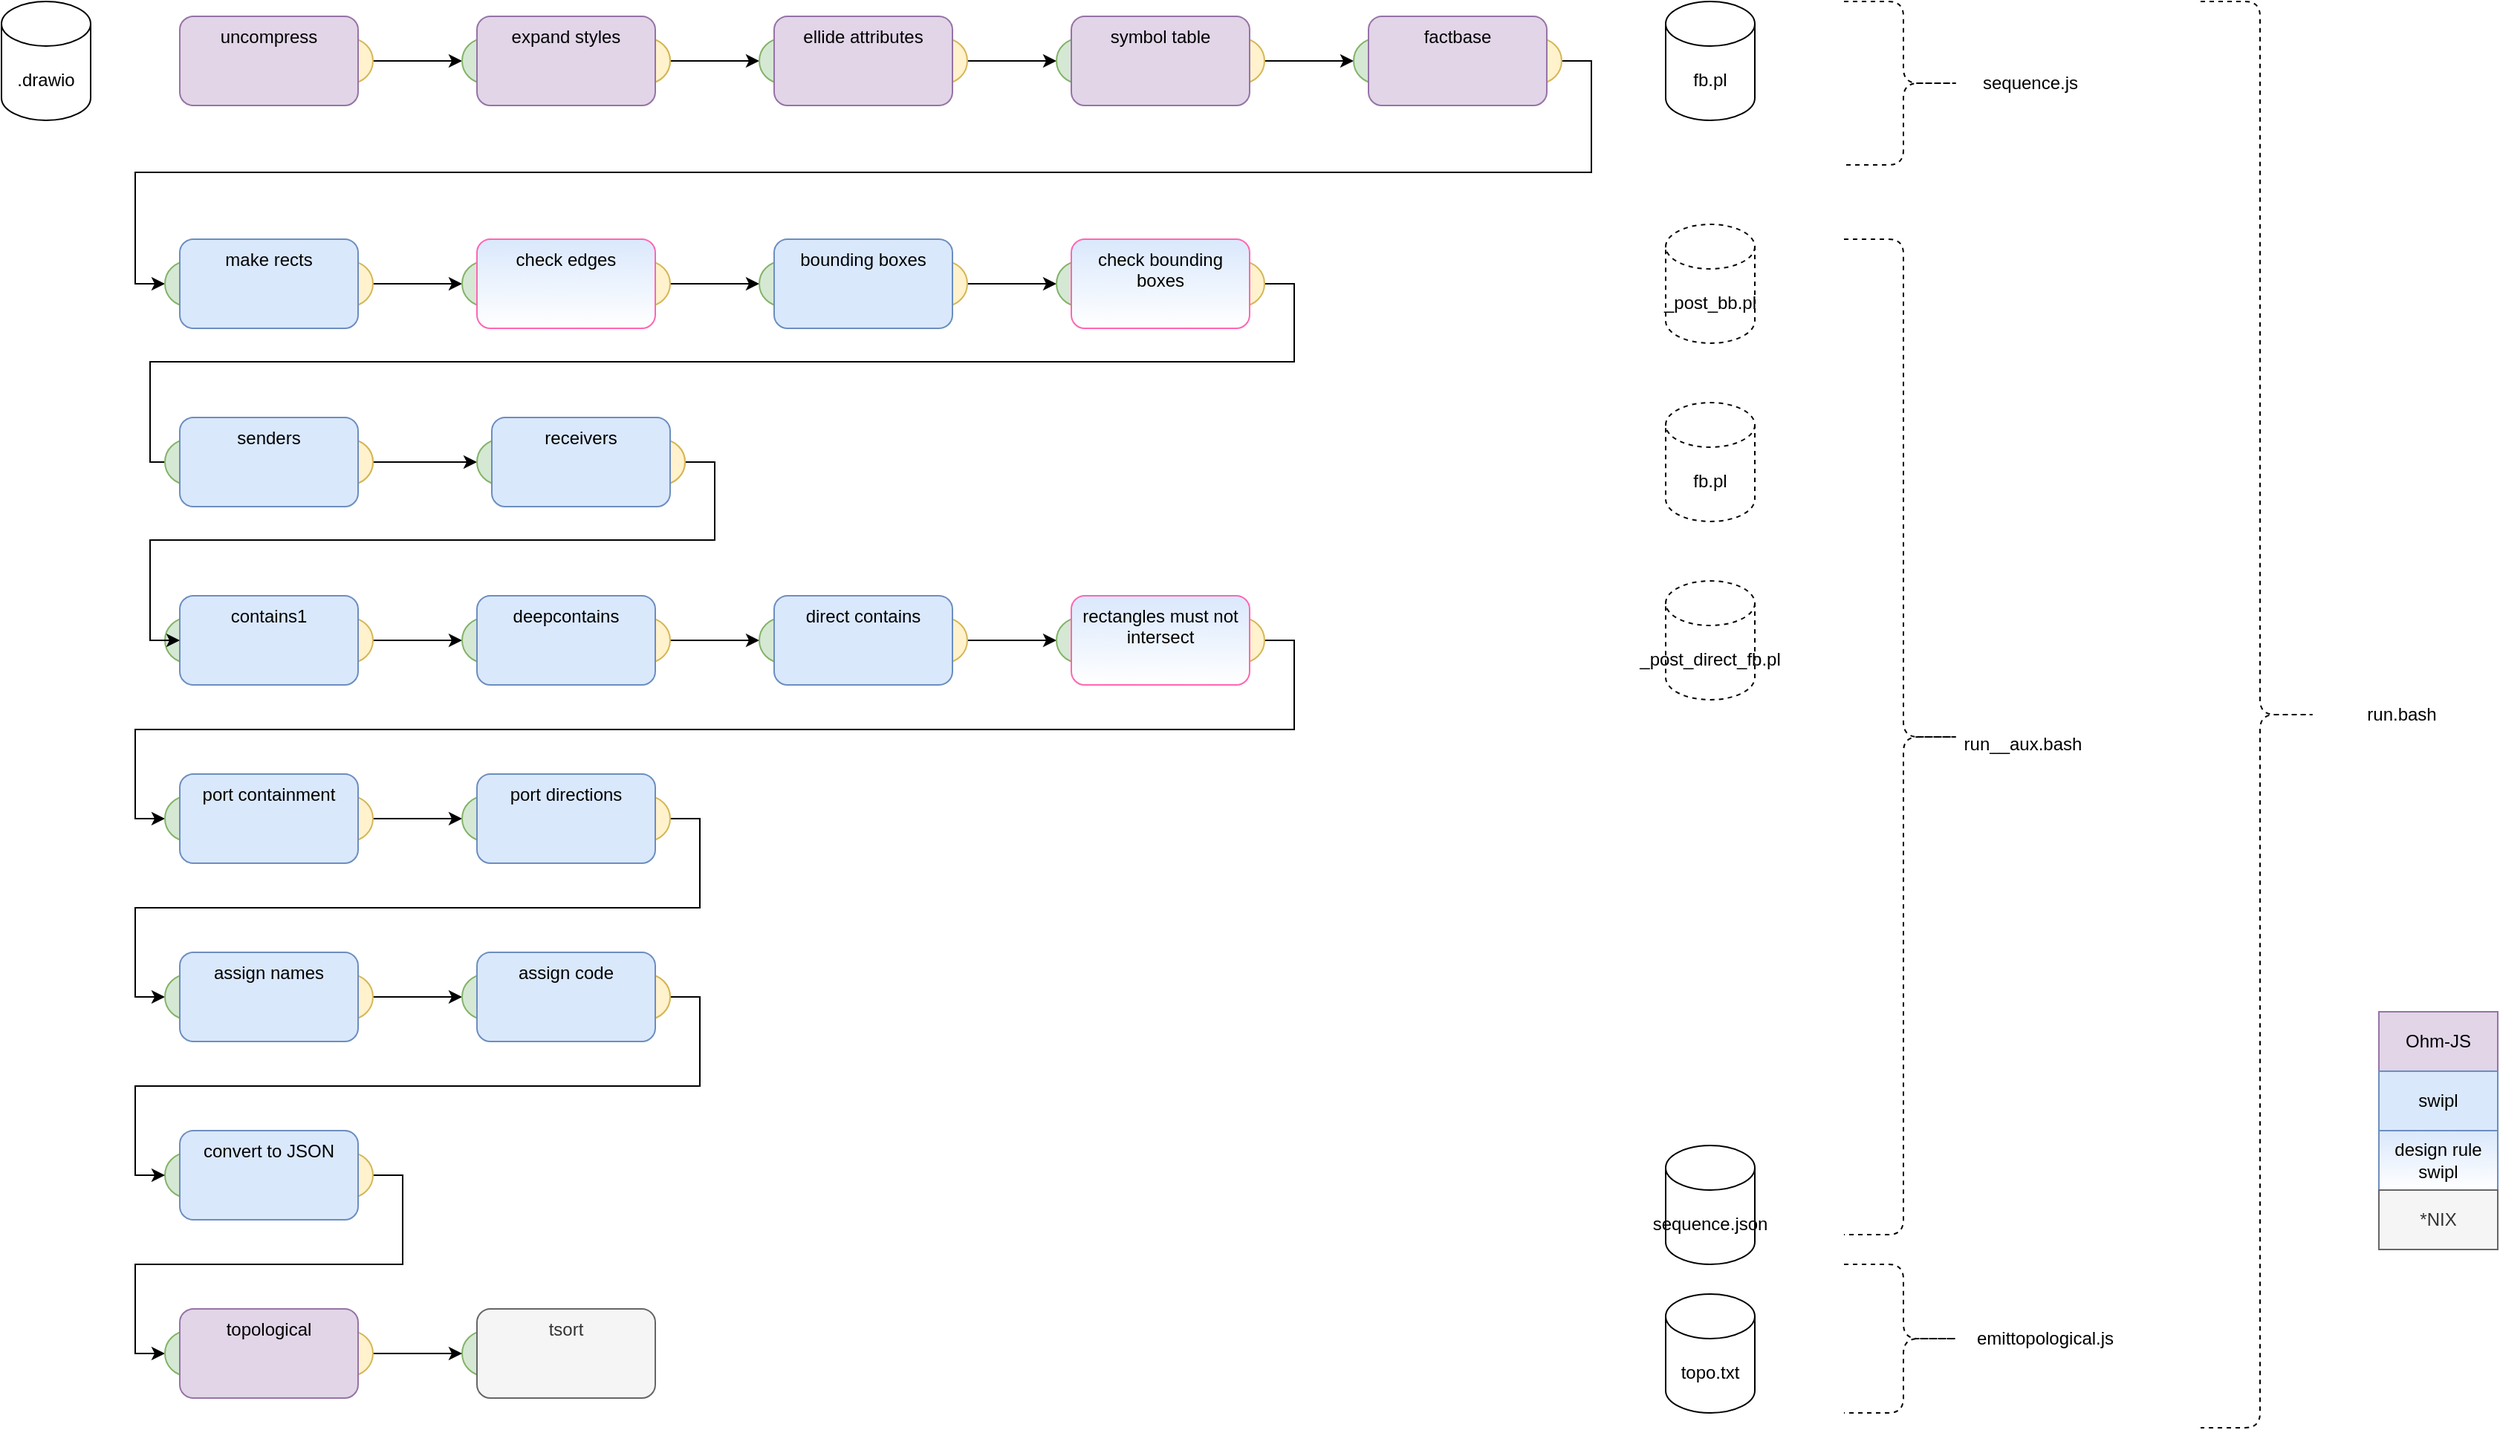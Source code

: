 <mxfile version="14.6.13" type="device"><diagram id="ZqXf5tlM1mfwnZKgCZ9A" name="Page-1"><mxGraphModel dx="1580" dy="1151" grid="1" gridSize="10" guides="1" tooltips="1" connect="1" arrows="1" fold="1" page="1" pageScale="1" pageWidth="1100" pageHeight="850" math="0" shadow="0"><root><mxCell id="0"/><mxCell id="1" parent="0"/><mxCell id="-kzl4sf7YSM1qK6IzmQz-1" value=".drawio" style="shape=cylinder3;whiteSpace=wrap;html=1;boundedLbl=1;backgroundOutline=1;size=15;" vertex="1" parent="1"><mxGeometry x="80" y="160" width="60" height="80" as="geometry"/></mxCell><mxCell id="-kzl4sf7YSM1qK6IzmQz-79" style="edgeStyle=orthogonalEdgeStyle;rounded=0;orthogonalLoop=1;jettySize=auto;html=1;entryX=0;entryY=0.5;entryDx=0;entryDy=0;" edge="1" parent="1" source="-kzl4sf7YSM1qK6IzmQz-3" target="-kzl4sf7YSM1qK6IzmQz-47"><mxGeometry relative="1" as="geometry"/></mxCell><mxCell id="-kzl4sf7YSM1qK6IzmQz-82" style="edgeStyle=orthogonalEdgeStyle;rounded=0;orthogonalLoop=1;jettySize=auto;html=1;" edge="1" parent="1" source="-kzl4sf7YSM1qK6IzmQz-5" target="-kzl4sf7YSM1qK6IzmQz-49"><mxGeometry relative="1" as="geometry"/></mxCell><mxCell id="-kzl4sf7YSM1qK6IzmQz-78" style="edgeStyle=orthogonalEdgeStyle;rounded=0;orthogonalLoop=1;jettySize=auto;html=1;exitX=1;exitY=0.5;exitDx=0;exitDy=0;" edge="1" parent="1" source="-kzl4sf7YSM1qK6IzmQz-41" target="-kzl4sf7YSM1qK6IzmQz-46"><mxGeometry relative="1" as="geometry"/></mxCell><mxCell id="-kzl4sf7YSM1qK6IzmQz-41" value="" style="ellipse;whiteSpace=wrap;html=1;aspect=fixed;fillColor=#fff2cc;align=center;strokeColor=#d6b656;textOpacity=50;verticalAlign=top;" vertex="1" parent="1"><mxGeometry x="300" y="185" width="30" height="30" as="geometry"/></mxCell><mxCell id="-kzl4sf7YSM1qK6IzmQz-42" value="" style="ellipse;whiteSpace=wrap;html=1;aspect=fixed;fillColor=#fff2cc;align=center;strokeColor=#d6b656;textOpacity=50;verticalAlign=top;" vertex="1" parent="1"><mxGeometry x="500" y="185" width="30" height="30" as="geometry"/></mxCell><mxCell id="-kzl4sf7YSM1qK6IzmQz-81" style="edgeStyle=orthogonalEdgeStyle;rounded=0;orthogonalLoop=1;jettySize=auto;html=1;exitX=1;exitY=0.5;exitDx=0;exitDy=0;entryX=0;entryY=0.5;entryDx=0;entryDy=0;" edge="1" parent="1" source="-kzl4sf7YSM1qK6IzmQz-43" target="-kzl4sf7YSM1qK6IzmQz-48"><mxGeometry relative="1" as="geometry"/></mxCell><mxCell id="-kzl4sf7YSM1qK6IzmQz-43" value="" style="ellipse;whiteSpace=wrap;html=1;aspect=fixed;fillColor=#fff2cc;align=center;strokeColor=#d6b656;textOpacity=50;verticalAlign=top;" vertex="1" parent="1"><mxGeometry x="700" y="185" width="30" height="30" as="geometry"/></mxCell><mxCell id="-kzl4sf7YSM1qK6IzmQz-44" value="" style="ellipse;whiteSpace=wrap;html=1;aspect=fixed;fillColor=#fff2cc;align=center;strokeColor=#d6b656;textOpacity=50;verticalAlign=top;" vertex="1" parent="1"><mxGeometry x="900" y="185" width="30" height="30" as="geometry"/></mxCell><mxCell id="-kzl4sf7YSM1qK6IzmQz-100" style="edgeStyle=orthogonalEdgeStyle;rounded=0;orthogonalLoop=1;jettySize=auto;html=1;exitX=1;exitY=0.5;exitDx=0;exitDy=0;entryX=0;entryY=0.5;entryDx=0;entryDy=0;" edge="1" parent="1" source="-kzl4sf7YSM1qK6IzmQz-45" target="-kzl4sf7YSM1qK6IzmQz-54"><mxGeometry relative="1" as="geometry"/></mxCell><mxCell id="-kzl4sf7YSM1qK6IzmQz-45" value="" style="ellipse;whiteSpace=wrap;html=1;aspect=fixed;fillColor=#fff2cc;align=center;strokeColor=#d6b656;textOpacity=50;verticalAlign=top;" vertex="1" parent="1"><mxGeometry x="1100" y="185" width="30" height="30" as="geometry"/></mxCell><mxCell id="-kzl4sf7YSM1qK6IzmQz-46" value="" style="ellipse;whiteSpace=wrap;html=1;aspect=fixed;fillColor=#d5e8d4;align=center;strokeColor=#82b366;textOpacity=50;verticalAlign=top;" vertex="1" parent="1"><mxGeometry x="390" y="185" width="30" height="30" as="geometry"/></mxCell><mxCell id="-kzl4sf7YSM1qK6IzmQz-47" value="" style="ellipse;whiteSpace=wrap;html=1;aspect=fixed;fillColor=#d5e8d4;align=center;strokeColor=#82b366;textOpacity=50;verticalAlign=top;" vertex="1" parent="1"><mxGeometry x="590" y="185" width="30" height="30" as="geometry"/></mxCell><mxCell id="-kzl4sf7YSM1qK6IzmQz-48" value="" style="ellipse;whiteSpace=wrap;html=1;aspect=fixed;fillColor=#d5e8d4;align=center;strokeColor=#82b366;textOpacity=50;verticalAlign=top;" vertex="1" parent="1"><mxGeometry x="790" y="185" width="30" height="30" as="geometry"/></mxCell><mxCell id="-kzl4sf7YSM1qK6IzmQz-49" value="" style="ellipse;whiteSpace=wrap;html=1;aspect=fixed;fillColor=#d5e8d4;align=center;strokeColor=#82b366;textOpacity=50;verticalAlign=top;" vertex="1" parent="1"><mxGeometry x="990" y="185" width="30" height="30" as="geometry"/></mxCell><mxCell id="-kzl4sf7YSM1qK6IzmQz-83" style="edgeStyle=orthogonalEdgeStyle;rounded=0;orthogonalLoop=1;jettySize=auto;html=1;exitX=1;exitY=0.5;exitDx=0;exitDy=0;entryX=0;entryY=0.5;entryDx=0;entryDy=0;" edge="1" parent="1" source="-kzl4sf7YSM1qK6IzmQz-50" target="-kzl4sf7YSM1qK6IzmQz-55"><mxGeometry relative="1" as="geometry"/></mxCell><mxCell id="-kzl4sf7YSM1qK6IzmQz-50" value="" style="ellipse;whiteSpace=wrap;html=1;aspect=fixed;fillColor=#fff2cc;align=center;strokeColor=#d6b656;textOpacity=50;verticalAlign=top;" vertex="1" parent="1"><mxGeometry x="300" y="335" width="30" height="30" as="geometry"/></mxCell><mxCell id="-kzl4sf7YSM1qK6IzmQz-85" style="edgeStyle=orthogonalEdgeStyle;rounded=0;orthogonalLoop=1;jettySize=auto;html=1;exitX=1;exitY=0.5;exitDx=0;exitDy=0;entryX=0;entryY=0.5;entryDx=0;entryDy=0;" edge="1" parent="1" source="-kzl4sf7YSM1qK6IzmQz-51" target="-kzl4sf7YSM1qK6IzmQz-56"><mxGeometry relative="1" as="geometry"/></mxCell><mxCell id="-kzl4sf7YSM1qK6IzmQz-51" value="" style="ellipse;whiteSpace=wrap;html=1;aspect=fixed;fillColor=#fff2cc;align=center;strokeColor=#d6b656;textOpacity=50;verticalAlign=top;" vertex="1" parent="1"><mxGeometry x="500" y="335" width="30" height="30" as="geometry"/></mxCell><mxCell id="-kzl4sf7YSM1qK6IzmQz-87" style="edgeStyle=orthogonalEdgeStyle;rounded=0;orthogonalLoop=1;jettySize=auto;html=1;exitX=1;exitY=0.5;exitDx=0;exitDy=0;" edge="1" parent="1" source="-kzl4sf7YSM1qK6IzmQz-52" target="-kzl4sf7YSM1qK6IzmQz-57"><mxGeometry relative="1" as="geometry"/></mxCell><mxCell id="-kzl4sf7YSM1qK6IzmQz-52" value="" style="ellipse;whiteSpace=wrap;html=1;aspect=fixed;fillColor=#fff2cc;align=center;strokeColor=#d6b656;textOpacity=50;verticalAlign=top;" vertex="1" parent="1"><mxGeometry x="700" y="335" width="30" height="30" as="geometry"/></mxCell><mxCell id="-kzl4sf7YSM1qK6IzmQz-139" style="edgeStyle=orthogonalEdgeStyle;rounded=0;orthogonalLoop=1;jettySize=auto;html=1;exitX=1;exitY=0.5;exitDx=0;exitDy=0;entryX=0;entryY=0.5;entryDx=0;entryDy=0;" edge="1" parent="1" source="-kzl4sf7YSM1qK6IzmQz-53" target="-kzl4sf7YSM1qK6IzmQz-114"><mxGeometry relative="1" as="geometry"/></mxCell><mxCell id="-kzl4sf7YSM1qK6IzmQz-53" value="" style="ellipse;whiteSpace=wrap;html=1;aspect=fixed;fillColor=#fff2cc;align=center;strokeColor=#d6b656;textOpacity=50;verticalAlign=top;" vertex="1" parent="1"><mxGeometry x="900" y="335" width="30" height="30" as="geometry"/></mxCell><mxCell id="-kzl4sf7YSM1qK6IzmQz-54" value="" style="ellipse;whiteSpace=wrap;html=1;aspect=fixed;fillColor=#d5e8d4;align=center;strokeColor=#82b366;textOpacity=50;verticalAlign=top;" vertex="1" parent="1"><mxGeometry x="190" y="335" width="30" height="30" as="geometry"/></mxCell><mxCell id="-kzl4sf7YSM1qK6IzmQz-55" value="" style="ellipse;whiteSpace=wrap;html=1;aspect=fixed;fillColor=#d5e8d4;align=center;strokeColor=#82b366;textOpacity=50;verticalAlign=top;" vertex="1" parent="1"><mxGeometry x="390" y="335" width="30" height="30" as="geometry"/></mxCell><mxCell id="-kzl4sf7YSM1qK6IzmQz-56" value="" style="ellipse;whiteSpace=wrap;html=1;aspect=fixed;fillColor=#d5e8d4;align=center;strokeColor=#82b366;textOpacity=50;verticalAlign=top;" vertex="1" parent="1"><mxGeometry x="590" y="335" width="30" height="30" as="geometry"/></mxCell><mxCell id="-kzl4sf7YSM1qK6IzmQz-57" value="" style="ellipse;whiteSpace=wrap;html=1;aspect=fixed;fillColor=#d5e8d4;align=center;strokeColor=#82b366;textOpacity=50;verticalAlign=top;" vertex="1" parent="1"><mxGeometry x="790" y="335" width="30" height="30" as="geometry"/></mxCell><mxCell id="-kzl4sf7YSM1qK6IzmQz-88" style="edgeStyle=orthogonalEdgeStyle;rounded=0;orthogonalLoop=1;jettySize=auto;html=1;exitX=1;exitY=0.5;exitDx=0;exitDy=0;entryX=0;entryY=0.5;entryDx=0;entryDy=0;" edge="1" parent="1" source="-kzl4sf7YSM1qK6IzmQz-58" target="-kzl4sf7YSM1qK6IzmQz-63"><mxGeometry relative="1" as="geometry"/></mxCell><mxCell id="-kzl4sf7YSM1qK6IzmQz-58" value="" style="ellipse;whiteSpace=wrap;html=1;aspect=fixed;fillColor=#fff2cc;align=center;strokeColor=#d6b656;textOpacity=50;verticalAlign=top;" vertex="1" parent="1"><mxGeometry x="300" y="575" width="30" height="30" as="geometry"/></mxCell><mxCell id="-kzl4sf7YSM1qK6IzmQz-91" style="edgeStyle=orthogonalEdgeStyle;rounded=0;orthogonalLoop=1;jettySize=auto;html=1;exitX=1;exitY=0.5;exitDx=0;exitDy=0;entryX=0;entryY=0.5;entryDx=0;entryDy=0;" edge="1" parent="1" source="-kzl4sf7YSM1qK6IzmQz-59" target="-kzl4sf7YSM1qK6IzmQz-64"><mxGeometry relative="1" as="geometry"/></mxCell><mxCell id="-kzl4sf7YSM1qK6IzmQz-59" value="" style="ellipse;whiteSpace=wrap;html=1;aspect=fixed;fillColor=#fff2cc;align=center;strokeColor=#d6b656;textOpacity=50;verticalAlign=top;" vertex="1" parent="1"><mxGeometry x="500" y="575" width="30" height="30" as="geometry"/></mxCell><mxCell id="-kzl4sf7YSM1qK6IzmQz-92" style="edgeStyle=orthogonalEdgeStyle;rounded=0;orthogonalLoop=1;jettySize=auto;html=1;exitX=1;exitY=0.5;exitDx=0;exitDy=0;entryX=0;entryY=0.5;entryDx=0;entryDy=0;" edge="1" parent="1" source="-kzl4sf7YSM1qK6IzmQz-60" target="-kzl4sf7YSM1qK6IzmQz-65"><mxGeometry relative="1" as="geometry"/></mxCell><mxCell id="-kzl4sf7YSM1qK6IzmQz-60" value="" style="ellipse;whiteSpace=wrap;html=1;aspect=fixed;fillColor=#fff2cc;align=center;strokeColor=#d6b656;textOpacity=50;verticalAlign=top;" vertex="1" parent="1"><mxGeometry x="700" y="575" width="30" height="30" as="geometry"/></mxCell><mxCell id="-kzl4sf7YSM1qK6IzmQz-98" style="edgeStyle=orthogonalEdgeStyle;rounded=0;orthogonalLoop=1;jettySize=auto;html=1;exitX=1;exitY=0.5;exitDx=0;exitDy=0;entryX=0;entryY=0.5;entryDx=0;entryDy=0;" edge="1" parent="1" source="-kzl4sf7YSM1qK6IzmQz-61" target="-kzl4sf7YSM1qK6IzmQz-68"><mxGeometry relative="1" as="geometry"/></mxCell><mxCell id="-kzl4sf7YSM1qK6IzmQz-61" value="" style="ellipse;whiteSpace=wrap;html=1;aspect=fixed;fillColor=#fff2cc;align=center;strokeColor=#d6b656;textOpacity=50;verticalAlign=top;" vertex="1" parent="1"><mxGeometry x="900" y="575" width="30" height="30" as="geometry"/></mxCell><mxCell id="-kzl4sf7YSM1qK6IzmQz-62" value="" style="ellipse;whiteSpace=wrap;html=1;aspect=fixed;fillColor=#d5e8d4;align=center;strokeColor=#82b366;textOpacity=50;verticalAlign=top;" vertex="1" parent="1"><mxGeometry x="190" y="575" width="30" height="30" as="geometry"/></mxCell><mxCell id="-kzl4sf7YSM1qK6IzmQz-63" value="" style="ellipse;whiteSpace=wrap;html=1;aspect=fixed;fillColor=#d5e8d4;align=center;strokeColor=#82b366;textOpacity=50;verticalAlign=top;" vertex="1" parent="1"><mxGeometry x="390" y="575" width="30" height="30" as="geometry"/></mxCell><mxCell id="-kzl4sf7YSM1qK6IzmQz-64" value="" style="ellipse;whiteSpace=wrap;html=1;aspect=fixed;fillColor=#d5e8d4;align=center;strokeColor=#82b366;textOpacity=50;verticalAlign=top;" vertex="1" parent="1"><mxGeometry x="590" y="575" width="30" height="30" as="geometry"/></mxCell><mxCell id="-kzl4sf7YSM1qK6IzmQz-65" value="" style="ellipse;whiteSpace=wrap;html=1;aspect=fixed;fillColor=#d5e8d4;align=center;strokeColor=#82b366;textOpacity=50;verticalAlign=top;" vertex="1" parent="1"><mxGeometry x="790" y="575" width="30" height="30" as="geometry"/></mxCell><mxCell id="-kzl4sf7YSM1qK6IzmQz-93" style="edgeStyle=orthogonalEdgeStyle;rounded=0;orthogonalLoop=1;jettySize=auto;html=1;exitX=1;exitY=0.5;exitDx=0;exitDy=0;entryX=0;entryY=0.5;entryDx=0;entryDy=0;" edge="1" parent="1" source="-kzl4sf7YSM1qK6IzmQz-66" target="-kzl4sf7YSM1qK6IzmQz-69"><mxGeometry relative="1" as="geometry"/></mxCell><mxCell id="-kzl4sf7YSM1qK6IzmQz-66" value="" style="ellipse;whiteSpace=wrap;html=1;aspect=fixed;fillColor=#fff2cc;align=center;strokeColor=#d6b656;textOpacity=50;verticalAlign=top;" vertex="1" parent="1"><mxGeometry x="300" y="695" width="30" height="30" as="geometry"/></mxCell><mxCell id="-kzl4sf7YSM1qK6IzmQz-97" style="edgeStyle=orthogonalEdgeStyle;rounded=0;orthogonalLoop=1;jettySize=auto;html=1;exitX=1;exitY=0.5;exitDx=0;exitDy=0;entryX=0;entryY=0.5;entryDx=0;entryDy=0;" edge="1" parent="1" source="-kzl4sf7YSM1qK6IzmQz-67" target="-kzl4sf7YSM1qK6IzmQz-72"><mxGeometry relative="1" as="geometry"/></mxCell><mxCell id="-kzl4sf7YSM1qK6IzmQz-67" value="" style="ellipse;whiteSpace=wrap;html=1;aspect=fixed;fillColor=#fff2cc;align=center;strokeColor=#d6b656;textOpacity=50;verticalAlign=top;" vertex="1" parent="1"><mxGeometry x="500" y="695" width="30" height="30" as="geometry"/></mxCell><mxCell id="-kzl4sf7YSM1qK6IzmQz-68" value="" style="ellipse;whiteSpace=wrap;html=1;aspect=fixed;fillColor=#d5e8d4;align=center;strokeColor=#82b366;textOpacity=50;verticalAlign=top;" vertex="1" parent="1"><mxGeometry x="190" y="695" width="30" height="30" as="geometry"/></mxCell><mxCell id="-kzl4sf7YSM1qK6IzmQz-69" value="" style="ellipse;whiteSpace=wrap;html=1;aspect=fixed;fillColor=#d5e8d4;align=center;strokeColor=#82b366;textOpacity=50;verticalAlign=top;" vertex="1" parent="1"><mxGeometry x="390" y="695" width="30" height="30" as="geometry"/></mxCell><mxCell id="-kzl4sf7YSM1qK6IzmQz-94" style="edgeStyle=orthogonalEdgeStyle;rounded=0;orthogonalLoop=1;jettySize=auto;html=1;exitX=1;exitY=0.5;exitDx=0;exitDy=0;entryX=0;entryY=0.5;entryDx=0;entryDy=0;" edge="1" parent="1" source="-kzl4sf7YSM1qK6IzmQz-70" target="-kzl4sf7YSM1qK6IzmQz-73"><mxGeometry relative="1" as="geometry"/></mxCell><mxCell id="-kzl4sf7YSM1qK6IzmQz-70" value="" style="ellipse;whiteSpace=wrap;html=1;aspect=fixed;fillColor=#fff2cc;align=center;strokeColor=#d6b656;textOpacity=50;verticalAlign=top;" vertex="1" parent="1"><mxGeometry x="300" y="815" width="30" height="30" as="geometry"/></mxCell><mxCell id="-kzl4sf7YSM1qK6IzmQz-71" value="" style="ellipse;whiteSpace=wrap;html=1;aspect=fixed;fillColor=#fff2cc;align=center;strokeColor=#d6b656;textOpacity=50;verticalAlign=top;" vertex="1" parent="1"><mxGeometry x="500" y="815" width="30" height="30" as="geometry"/></mxCell><mxCell id="-kzl4sf7YSM1qK6IzmQz-72" value="" style="ellipse;whiteSpace=wrap;html=1;aspect=fixed;fillColor=#d5e8d4;align=center;strokeColor=#82b366;textOpacity=50;verticalAlign=top;" vertex="1" parent="1"><mxGeometry x="190" y="815" width="30" height="30" as="geometry"/></mxCell><mxCell id="-kzl4sf7YSM1qK6IzmQz-73" value="" style="ellipse;whiteSpace=wrap;html=1;aspect=fixed;fillColor=#d5e8d4;align=center;strokeColor=#82b366;textOpacity=50;verticalAlign=top;" vertex="1" parent="1"><mxGeometry x="390" y="815" width="30" height="30" as="geometry"/></mxCell><mxCell id="-kzl4sf7YSM1qK6IzmQz-95" style="edgeStyle=orthogonalEdgeStyle;rounded=0;orthogonalLoop=1;jettySize=auto;html=1;exitX=1;exitY=0.5;exitDx=0;exitDy=0;entryX=0;entryY=0.5;entryDx=0;entryDy=0;" edge="1" parent="1" source="-kzl4sf7YSM1qK6IzmQz-74" target="-kzl4sf7YSM1qK6IzmQz-77"><mxGeometry relative="1" as="geometry"/></mxCell><mxCell id="-kzl4sf7YSM1qK6IzmQz-74" value="" style="ellipse;whiteSpace=wrap;html=1;aspect=fixed;fillColor=#fff2cc;align=center;strokeColor=#d6b656;textOpacity=50;verticalAlign=top;" vertex="1" parent="1"><mxGeometry x="300" y="935" width="30" height="30" as="geometry"/></mxCell><mxCell id="-kzl4sf7YSM1qK6IzmQz-76" value="" style="ellipse;whiteSpace=wrap;html=1;aspect=fixed;fillColor=#d5e8d4;align=center;strokeColor=#82b366;textOpacity=50;verticalAlign=top;" vertex="1" parent="1"><mxGeometry x="190" y="935" width="30" height="30" as="geometry"/></mxCell><mxCell id="-kzl4sf7YSM1qK6IzmQz-77" value="" style="ellipse;whiteSpace=wrap;html=1;aspect=fixed;fillColor=#d5e8d4;align=center;strokeColor=#82b366;textOpacity=50;verticalAlign=top;" vertex="1" parent="1"><mxGeometry x="190" y="1055" width="30" height="30" as="geometry"/></mxCell><mxCell id="-kzl4sf7YSM1qK6IzmQz-101" value="topo.txt" style="shape=cylinder3;whiteSpace=wrap;html=1;boundedLbl=1;backgroundOutline=1;size=15;" vertex="1" parent="1"><mxGeometry x="1200" y="1030" width="60" height="80" as="geometry"/></mxCell><mxCell id="-kzl4sf7YSM1qK6IzmQz-102" value="Ohm-JS" style="rounded=0;whiteSpace=wrap;html=1;fillColor=#e1d5e7;strokeColor=#9673a6;" vertex="1" parent="1"><mxGeometry x="1680" y="840" width="80" height="40" as="geometry"/></mxCell><mxCell id="-kzl4sf7YSM1qK6IzmQz-103" value="swipl" style="rounded=0;whiteSpace=wrap;html=1;fillColor=#dae8fc;strokeColor=#6c8ebf;" vertex="1" parent="1"><mxGeometry x="1680" y="880" width="80" height="40" as="geometry"/></mxCell><mxCell id="-kzl4sf7YSM1qK6IzmQz-104" value="design rule swipl" style="rounded=0;whiteSpace=wrap;html=1;strokeColor=#6c8ebf;fillColor=#dae8fc;gradientColor=#ffffff;" vertex="1" parent="1"><mxGeometry x="1680" y="920" width="80" height="40" as="geometry"/></mxCell><mxCell id="-kzl4sf7YSM1qK6IzmQz-37" value="convert to JSON" style="rounded=1;whiteSpace=wrap;html=1;fillColor=#dae8fc;strokeColor=#6c8ebf;verticalAlign=top;" vertex="1" parent="1"><mxGeometry x="200" y="920" width="120" height="60" as="geometry"/></mxCell><mxCell id="-kzl4sf7YSM1qK6IzmQz-142" style="edgeStyle=orthogonalEdgeStyle;rounded=0;orthogonalLoop=1;jettySize=auto;html=1;exitX=1;exitY=0.5;exitDx=0;exitDy=0;entryX=0;entryY=0.5;entryDx=0;entryDy=0;" edge="1" parent="1" source="-kzl4sf7YSM1qK6IzmQz-105" target="-kzl4sf7YSM1qK6IzmQz-76"><mxGeometry relative="1" as="geometry"/></mxCell><mxCell id="-kzl4sf7YSM1qK6IzmQz-105" value="" style="ellipse;whiteSpace=wrap;html=1;aspect=fixed;fillColor=#fff2cc;align=center;strokeColor=#d6b656;textOpacity=50;verticalAlign=top;" vertex="1" parent="1"><mxGeometry x="500" y="815" width="30" height="30" as="geometry"/></mxCell><mxCell id="-kzl4sf7YSM1qK6IzmQz-29" value="port containment" style="rounded=1;whiteSpace=wrap;html=1;fillColor=#dae8fc;strokeColor=#6c8ebf;verticalAlign=top;" vertex="1" parent="1"><mxGeometry x="200" y="680" width="120" height="60" as="geometry"/></mxCell><mxCell id="-kzl4sf7YSM1qK6IzmQz-30" value="port directions" style="rounded=1;whiteSpace=wrap;html=1;fillColor=#dae8fc;strokeColor=#6c8ebf;verticalAlign=top;" vertex="1" parent="1"><mxGeometry x="400" y="680" width="120" height="60" as="geometry"/></mxCell><mxCell id="-kzl4sf7YSM1qK6IzmQz-33" value="assign names" style="rounded=1;whiteSpace=wrap;html=1;fillColor=#dae8fc;strokeColor=#6c8ebf;verticalAlign=top;" vertex="1" parent="1"><mxGeometry x="200" y="800" width="120" height="60" as="geometry"/></mxCell><mxCell id="-kzl4sf7YSM1qK6IzmQz-34" value="assign code" style="rounded=1;whiteSpace=wrap;html=1;fillColor=#dae8fc;strokeColor=#6c8ebf;verticalAlign=top;" vertex="1" parent="1"><mxGeometry x="400" y="800" width="120" height="60" as="geometry"/></mxCell><mxCell id="-kzl4sf7YSM1qK6IzmQz-2" value="uncompress" style="rounded=1;whiteSpace=wrap;html=1;fillColor=#e1d5e7;strokeColor=#9673a6;verticalAlign=top;" vertex="1" parent="1"><mxGeometry x="200" y="170" width="120" height="60" as="geometry"/></mxCell><mxCell id="-kzl4sf7YSM1qK6IzmQz-4" value="ellide attributes" style="rounded=1;whiteSpace=wrap;html=1;fillColor=#e1d5e7;strokeColor=#9673a6;verticalAlign=top;" vertex="1" parent="1"><mxGeometry x="600" y="170" width="120" height="60" as="geometry"/></mxCell><mxCell id="-kzl4sf7YSM1qK6IzmQz-5" value="symbol table" style="rounded=1;whiteSpace=wrap;html=1;fillColor=#e1d5e7;strokeColor=#9673a6;verticalAlign=top;" vertex="1" parent="1"><mxGeometry x="800" y="170" width="120" height="60" as="geometry"/></mxCell><mxCell id="-kzl4sf7YSM1qK6IzmQz-6" value="factbase" style="rounded=1;whiteSpace=wrap;html=1;fillColor=#e1d5e7;strokeColor=#9673a6;verticalAlign=top;" vertex="1" parent="1"><mxGeometry x="1000" y="170" width="120" height="60" as="geometry"/></mxCell><mxCell id="-kzl4sf7YSM1qK6IzmQz-12" value="make rects" style="rounded=1;whiteSpace=wrap;html=1;fillColor=#dae8fc;strokeColor=#6c8ebf;verticalAlign=top;" vertex="1" parent="1"><mxGeometry x="200" y="320" width="120" height="60" as="geometry"/></mxCell><mxCell id="-kzl4sf7YSM1qK6IzmQz-13" value="check edges" style="rounded=1;whiteSpace=wrap;html=1;verticalAlign=top;fillColor=#dae8fc;gradientColor=#ffffff;strokeColor=#FF66B3;" vertex="1" parent="1"><mxGeometry x="400" y="320" width="120" height="60" as="geometry"/></mxCell><mxCell id="-kzl4sf7YSM1qK6IzmQz-14" value="bounding boxes" style="rounded=1;whiteSpace=wrap;html=1;fillColor=#dae8fc;strokeColor=#6c8ebf;verticalAlign=top;" vertex="1" parent="1"><mxGeometry x="600" y="320" width="120" height="60" as="geometry"/></mxCell><mxCell id="-kzl4sf7YSM1qK6IzmQz-15" value="check bounding boxes" style="rounded=1;whiteSpace=wrap;html=1;verticalAlign=top;fillColor=#dae8fc;gradientColor=#ffffff;strokeColor=#FF66B3;" vertex="1" parent="1"><mxGeometry x="800" y="320" width="120" height="60" as="geometry"/></mxCell><mxCell id="-kzl4sf7YSM1qK6IzmQz-20" value="contains1" style="rounded=1;whiteSpace=wrap;html=1;fillColor=#dae8fc;strokeColor=#6c8ebf;verticalAlign=top;" vertex="1" parent="1"><mxGeometry x="200" y="560" width="120" height="60" as="geometry"/></mxCell><mxCell id="-kzl4sf7YSM1qK6IzmQz-21" value="deepcontains" style="rounded=1;whiteSpace=wrap;html=1;fillColor=#dae8fc;strokeColor=#6c8ebf;verticalAlign=top;" vertex="1" parent="1"><mxGeometry x="400" y="560" width="120" height="60" as="geometry"/></mxCell><mxCell id="-kzl4sf7YSM1qK6IzmQz-22" value="direct contains" style="rounded=1;whiteSpace=wrap;html=1;fillColor=#dae8fc;strokeColor=#6c8ebf;verticalAlign=top;" vertex="1" parent="1"><mxGeometry x="600" y="560" width="120" height="60" as="geometry"/></mxCell><mxCell id="-kzl4sf7YSM1qK6IzmQz-26" value="rectangles must not intersect" style="rounded=1;whiteSpace=wrap;html=1;verticalAlign=top;fillColor=#dae8fc;gradientColor=#ffffff;strokeColor=#FF66B3;" vertex="1" parent="1"><mxGeometry x="800" y="560" width="120" height="60" as="geometry"/></mxCell><mxCell id="-kzl4sf7YSM1qK6IzmQz-107" value="sequence.json" style="shape=cylinder3;whiteSpace=wrap;html=1;boundedLbl=1;backgroundOutline=1;size=15;" vertex="1" parent="1"><mxGeometry x="1200" y="930" width="60" height="80" as="geometry"/></mxCell><mxCell id="-kzl4sf7YSM1qK6IzmQz-108" value="fb.pl" style="shape=cylinder3;whiteSpace=wrap;html=1;boundedLbl=1;backgroundOutline=1;size=15;" vertex="1" parent="1"><mxGeometry x="1200" y="160" width="60" height="80" as="geometry"/></mxCell><mxCell id="-kzl4sf7YSM1qK6IzmQz-109" value="_post_bb.pl" style="shape=cylinder3;whiteSpace=wrap;html=1;boundedLbl=1;backgroundOutline=1;size=15;dashed=1;" vertex="1" parent="1"><mxGeometry x="1200" y="310" width="60" height="80" as="geometry"/></mxCell><mxCell id="-kzl4sf7YSM1qK6IzmQz-110" value="_post_direct_fb.pl" style="shape=cylinder3;whiteSpace=wrap;html=1;boundedLbl=1;backgroundOutline=1;size=15;dashed=1;" vertex="1" parent="1"><mxGeometry x="1200" y="550" width="60" height="80" as="geometry"/></mxCell><mxCell id="-kzl4sf7YSM1qK6IzmQz-111" value="" style="ellipse;whiteSpace=wrap;html=1;aspect=fixed;fillColor=#fff2cc;align=center;strokeColor=#d6b656;textOpacity=50;verticalAlign=top;" vertex="1" parent="1"><mxGeometry x="300" y="455" width="30" height="30" as="geometry"/></mxCell><mxCell id="-kzl4sf7YSM1qK6IzmQz-112" value="" style="ellipse;whiteSpace=wrap;html=1;aspect=fixed;fillColor=#d5e8d4;align=center;strokeColor=#82b366;textOpacity=50;verticalAlign=top;" vertex="1" parent="1"><mxGeometry x="190" y="455" width="30" height="30" as="geometry"/></mxCell><mxCell id="-kzl4sf7YSM1qK6IzmQz-119" style="edgeStyle=orthogonalEdgeStyle;rounded=0;orthogonalLoop=1;jettySize=auto;html=1;exitX=1;exitY=0.5;exitDx=0;exitDy=0;entryX=0;entryY=0.5;entryDx=0;entryDy=0;" edge="1" parent="1" source="-kzl4sf7YSM1qK6IzmQz-113" target="-kzl4sf7YSM1qK6IzmQz-116"><mxGeometry relative="1" as="geometry"/></mxCell><mxCell id="-kzl4sf7YSM1qK6IzmQz-113" value="" style="ellipse;whiteSpace=wrap;html=1;aspect=fixed;fillColor=#fff2cc;align=center;strokeColor=#d6b656;textOpacity=50;verticalAlign=top;" vertex="1" parent="1"><mxGeometry x="300" y="455" width="30" height="30" as="geometry"/></mxCell><mxCell id="-kzl4sf7YSM1qK6IzmQz-114" value="senders" style="rounded=1;whiteSpace=wrap;html=1;fillColor=#dae8fc;strokeColor=#6c8ebf;verticalAlign=top;" vertex="1" parent="1"><mxGeometry x="200" y="440" width="120" height="60" as="geometry"/></mxCell><mxCell id="-kzl4sf7YSM1qK6IzmQz-115" value="" style="ellipse;whiteSpace=wrap;html=1;aspect=fixed;fillColor=#fff2cc;align=center;strokeColor=#d6b656;textOpacity=50;verticalAlign=top;" vertex="1" parent="1"><mxGeometry x="510" y="455" width="30" height="30" as="geometry"/></mxCell><mxCell id="-kzl4sf7YSM1qK6IzmQz-116" value="" style="ellipse;whiteSpace=wrap;html=1;aspect=fixed;fillColor=#d5e8d4;align=center;strokeColor=#82b366;textOpacity=50;verticalAlign=top;" vertex="1" parent="1"><mxGeometry x="400" y="455" width="30" height="30" as="geometry"/></mxCell><mxCell id="-kzl4sf7YSM1qK6IzmQz-141" style="edgeStyle=orthogonalEdgeStyle;rounded=0;orthogonalLoop=1;jettySize=auto;html=1;exitX=1;exitY=0.5;exitDx=0;exitDy=0;entryX=0;entryY=0.5;entryDx=0;entryDy=0;" edge="1" parent="1" source="-kzl4sf7YSM1qK6IzmQz-117" target="-kzl4sf7YSM1qK6IzmQz-20"><mxGeometry relative="1" as="geometry"/></mxCell><mxCell id="-kzl4sf7YSM1qK6IzmQz-117" value="" style="ellipse;whiteSpace=wrap;html=1;aspect=fixed;fillColor=#fff2cc;align=center;strokeColor=#d6b656;textOpacity=50;verticalAlign=top;" vertex="1" parent="1"><mxGeometry x="510" y="455" width="30" height="30" as="geometry"/></mxCell><mxCell id="-kzl4sf7YSM1qK6IzmQz-118" value="receivers" style="rounded=1;whiteSpace=wrap;html=1;fillColor=#dae8fc;strokeColor=#6c8ebf;verticalAlign=top;" vertex="1" parent="1"><mxGeometry x="410" y="440" width="120" height="60" as="geometry"/></mxCell><mxCell id="-kzl4sf7YSM1qK6IzmQz-123" value="" style="ellipse;whiteSpace=wrap;html=1;aspect=fixed;fillColor=#fff2cc;align=center;strokeColor=#d6b656;textOpacity=50;verticalAlign=top;" vertex="1" parent="1"><mxGeometry x="500" y="185" width="30" height="30" as="geometry"/></mxCell><mxCell id="-kzl4sf7YSM1qK6IzmQz-3" value="expand styles" style="rounded=1;whiteSpace=wrap;html=1;fillColor=#e1d5e7;strokeColor=#9673a6;verticalAlign=top;" vertex="1" parent="1"><mxGeometry x="400" y="170" width="120" height="60" as="geometry"/></mxCell><mxCell id="-kzl4sf7YSM1qK6IzmQz-126" value="" style="shape=curlyBracket;whiteSpace=wrap;html=1;rounded=1;flipH=1;dashed=1;fillColor=#CCFFFF;gradientColor=#ffffff;" vertex="1" parent="1"><mxGeometry x="1320" y="320" width="80" height="670" as="geometry"/></mxCell><mxCell id="-kzl4sf7YSM1qK6IzmQz-127" value="" style="shape=curlyBracket;whiteSpace=wrap;html=1;rounded=1;flipH=1;dashed=1;fillColor=#CCFFFF;gradientColor=#ffffff;" vertex="1" parent="1"><mxGeometry x="1320" y="1010" width="80" height="100" as="geometry"/></mxCell><mxCell id="-kzl4sf7YSM1qK6IzmQz-128" value="" style="shape=curlyBracket;whiteSpace=wrap;html=1;rounded=1;flipH=1;dashed=1;fillColor=#CCFFFF;gradientColor=#ffffff;" vertex="1" parent="1"><mxGeometry x="1320" y="160" width="80" height="110" as="geometry"/></mxCell><mxCell id="-kzl4sf7YSM1qK6IzmQz-129" value="run__aux.bash" style="text;html=1;align=center;verticalAlign=middle;resizable=0;points=[];autosize=1;strokeColor=none;" vertex="1" parent="1"><mxGeometry x="1395" y="650" width="90" height="20" as="geometry"/></mxCell><mxCell id="-kzl4sf7YSM1qK6IzmQz-130" value="" style="shape=curlyBracket;whiteSpace=wrap;html=1;rounded=1;flipH=1;dashed=1;fillColor=#CCFFFF;gradientColor=#ffffff;" vertex="1" parent="1"><mxGeometry x="1560" y="160" width="80" height="960" as="geometry"/></mxCell><mxCell id="-kzl4sf7YSM1qK6IzmQz-131" value="run.bash" style="text;html=1;align=center;verticalAlign=middle;resizable=0;points=[];autosize=1;strokeColor=none;" vertex="1" parent="1"><mxGeometry x="1665" y="630" width="60" height="20" as="geometry"/></mxCell><mxCell id="-kzl4sf7YSM1qK6IzmQz-132" value="sequence.js" style="text;html=1;align=center;verticalAlign=middle;resizable=0;points=[];autosize=1;strokeColor=none;" vertex="1" parent="1"><mxGeometry x="1405" y="205" width="80" height="20" as="geometry"/></mxCell><mxCell id="-kzl4sf7YSM1qK6IzmQz-133" value="emittopological.js" style="text;html=1;align=center;verticalAlign=middle;resizable=0;points=[];autosize=1;strokeColor=none;" vertex="1" parent="1"><mxGeometry x="1400" y="1050" width="110" height="20" as="geometry"/></mxCell><mxCell id="-kzl4sf7YSM1qK6IzmQz-135" value="" style="ellipse;whiteSpace=wrap;html=1;aspect=fixed;fillColor=#d5e8d4;align=center;strokeColor=#82b366;textOpacity=50;verticalAlign=top;" vertex="1" parent="1"><mxGeometry x="390" y="1055" width="30" height="30" as="geometry"/></mxCell><mxCell id="-kzl4sf7YSM1qK6IzmQz-137" style="edgeStyle=orthogonalEdgeStyle;rounded=0;orthogonalLoop=1;jettySize=auto;html=1;exitX=1;exitY=0.5;exitDx=0;exitDy=0;entryX=0;entryY=0.5;entryDx=0;entryDy=0;" edge="1" parent="1" source="-kzl4sf7YSM1qK6IzmQz-136" target="-kzl4sf7YSM1qK6IzmQz-135"><mxGeometry relative="1" as="geometry"/></mxCell><mxCell id="-kzl4sf7YSM1qK6IzmQz-136" value="" style="ellipse;whiteSpace=wrap;html=1;aspect=fixed;fillColor=#fff2cc;align=center;strokeColor=#d6b656;textOpacity=50;verticalAlign=top;" vertex="1" parent="1"><mxGeometry x="300" y="1055" width="30" height="30" as="geometry"/></mxCell><mxCell id="-kzl4sf7YSM1qK6IzmQz-39" value="topological" style="rounded=1;whiteSpace=wrap;html=1;fillColor=#e1d5e7;strokeColor=#9673a6;verticalAlign=top;" vertex="1" parent="1"><mxGeometry x="200" y="1040" width="120" height="60" as="geometry"/></mxCell><mxCell id="-kzl4sf7YSM1qK6IzmQz-134" value="tsort" style="rounded=1;whiteSpace=wrap;html=1;fillColor=#f5f5f5;strokeColor=#666666;verticalAlign=top;fontColor=#333333;" vertex="1" parent="1"><mxGeometry x="400" y="1040" width="120" height="60" as="geometry"/></mxCell><mxCell id="-kzl4sf7YSM1qK6IzmQz-138" value="*NIX" style="rounded=0;whiteSpace=wrap;html=1;strokeColor=#666666;fillColor=#f5f5f5;fontColor=#333333;" vertex="1" parent="1"><mxGeometry x="1680" y="960" width="80" height="40" as="geometry"/></mxCell><mxCell id="-kzl4sf7YSM1qK6IzmQz-143" value="fb.pl" style="shape=cylinder3;whiteSpace=wrap;html=1;boundedLbl=1;backgroundOutline=1;size=15;dashed=1;" vertex="1" parent="1"><mxGeometry x="1200" y="430" width="60" height="80" as="geometry"/></mxCell></root></mxGraphModel></diagram></mxfile>